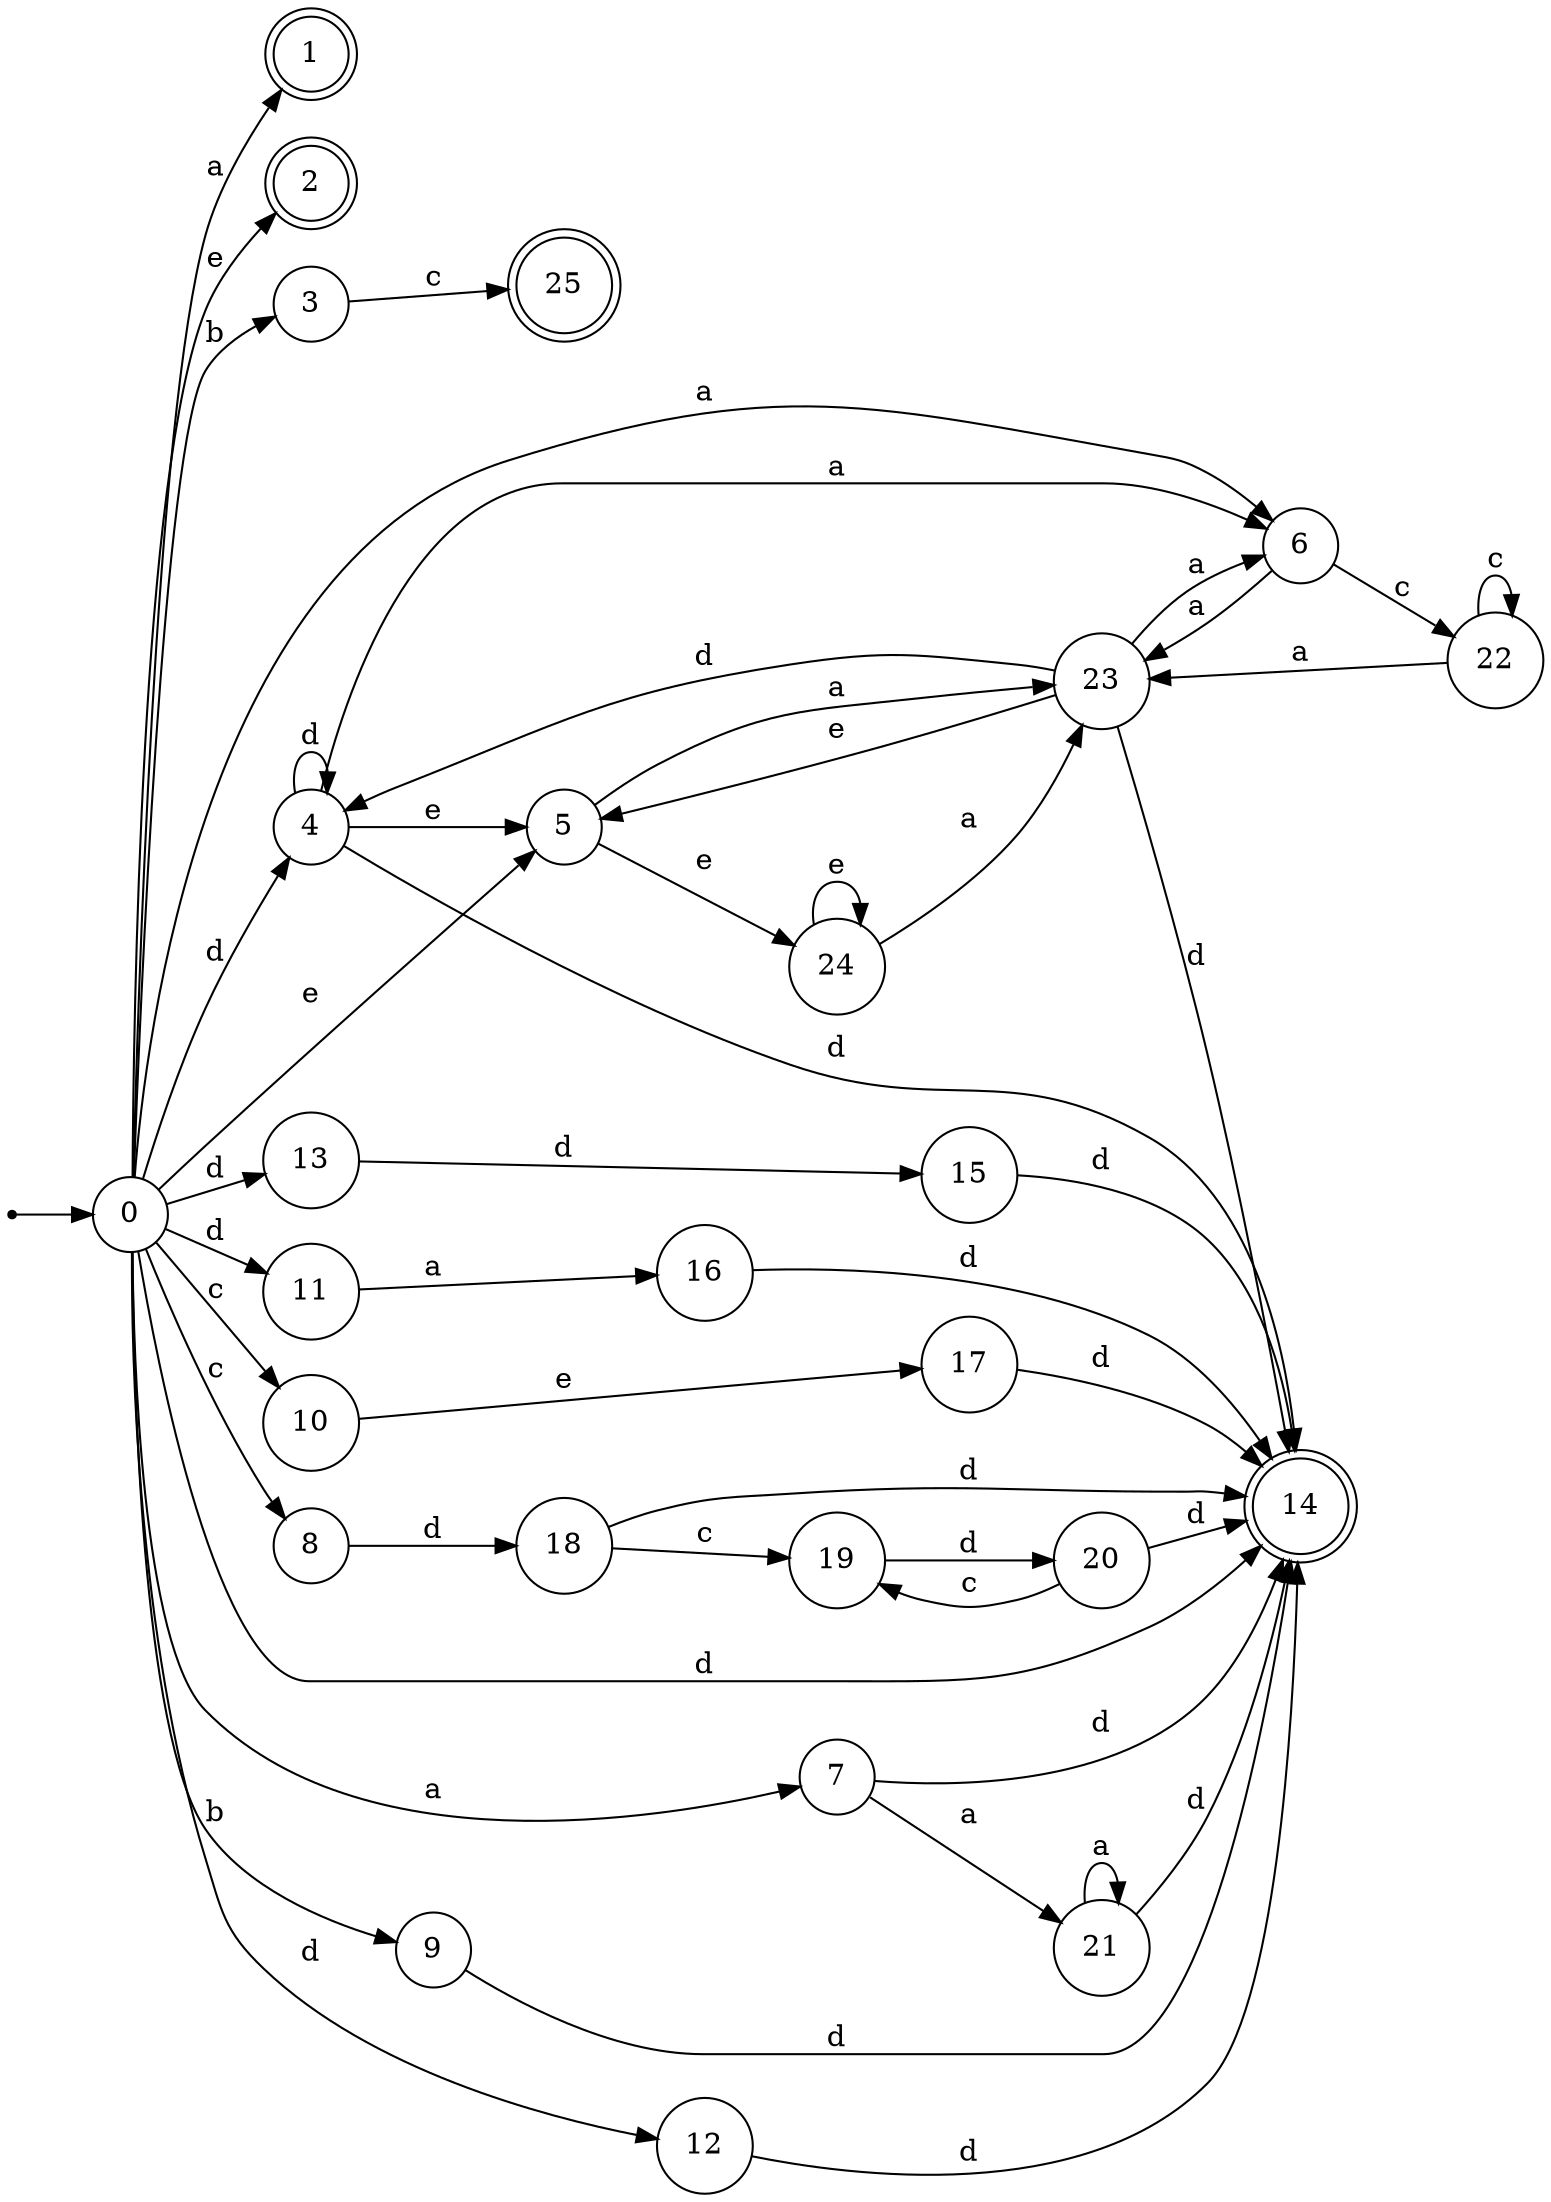 digraph finite_state_machine {
rankdir=LR;
size="20,20";
node [shape = point]; "dummy0"
node [shape = circle]; "0";
"dummy0" -> "0";
node [shape = doublecircle]; "1";node [shape = doublecircle]; "2";node [shape = circle]; "3";
node [shape = circle]; "4";
node [shape = circle]; "5";
node [shape = circle]; "6";
node [shape = circle]; "7";
node [shape = circle]; "8";
node [shape = circle]; "9";
node [shape = circle]; "10";
node [shape = circle]; "11";
node [shape = circle]; "12";
node [shape = circle]; "13";
node [shape = doublecircle]; "14";node [shape = circle]; "15";
node [shape = circle]; "16";
node [shape = circle]; "17";
node [shape = circle]; "18";
node [shape = circle]; "19";
node [shape = circle]; "20";
node [shape = circle]; "21";
node [shape = circle]; "22";
node [shape = circle]; "23";
node [shape = circle]; "24";
node [shape = doublecircle]; "25";"0" -> "1" [label = "a"];
 "0" -> "6" [label = "a"];
 "0" -> "7" [label = "a"];
 "0" -> "2" [label = "e"];
 "0" -> "5" [label = "e"];
 "0" -> "9" [label = "b"];
 "0" -> "3" [label = "b"];
 "0" -> "4" [label = "d"];
 "0" -> "11" [label = "d"];
 "0" -> "12" [label = "d"];
 "0" -> "13" [label = "d"];
 "0" -> "14" [label = "d"];
 "0" -> "8" [label = "c"];
 "0" -> "10" [label = "c"];
 "13" -> "15" [label = "d"];
 "15" -> "14" [label = "d"];
 "12" -> "14" [label = "d"];
 "11" -> "16" [label = "a"];
 "16" -> "14" [label = "d"];
 "10" -> "17" [label = "e"];
 "17" -> "14" [label = "d"];
 "9" -> "14" [label = "d"];
 "8" -> "18" [label = "d"];
 "18" -> "19" [label = "c"];
 "18" -> "14" [label = "d"];
 "19" -> "20" [label = "d"];
 "20" -> "19" [label = "c"];
 "20" -> "14" [label = "d"];
 "7" -> "21" [label = "a"];
 "7" -> "14" [label = "d"];
 "21" -> "21" [label = "a"];
 "21" -> "14" [label = "d"];
 "6" -> "22" [label = "c"];
 "6" -> "23" [label = "a"];
 "23" -> "5" [label = "e"];
 "23" -> "6" [label = "a"];
 "23" -> "4" [label = "d"];
 "23" -> "14" [label = "d"];
 "22" -> "22" [label = "c"];
 "22" -> "23" [label = "a"];
 "5" -> "24" [label = "e"];
 "5" -> "23" [label = "a"];
 "24" -> "24" [label = "e"];
 "24" -> "23" [label = "a"];
 "4" -> "4" [label = "d"];
 "4" -> "14" [label = "d"];
 "4" -> "5" [label = "e"];
 "4" -> "6" [label = "a"];
 "3" -> "25" [label = "c"];
 }
